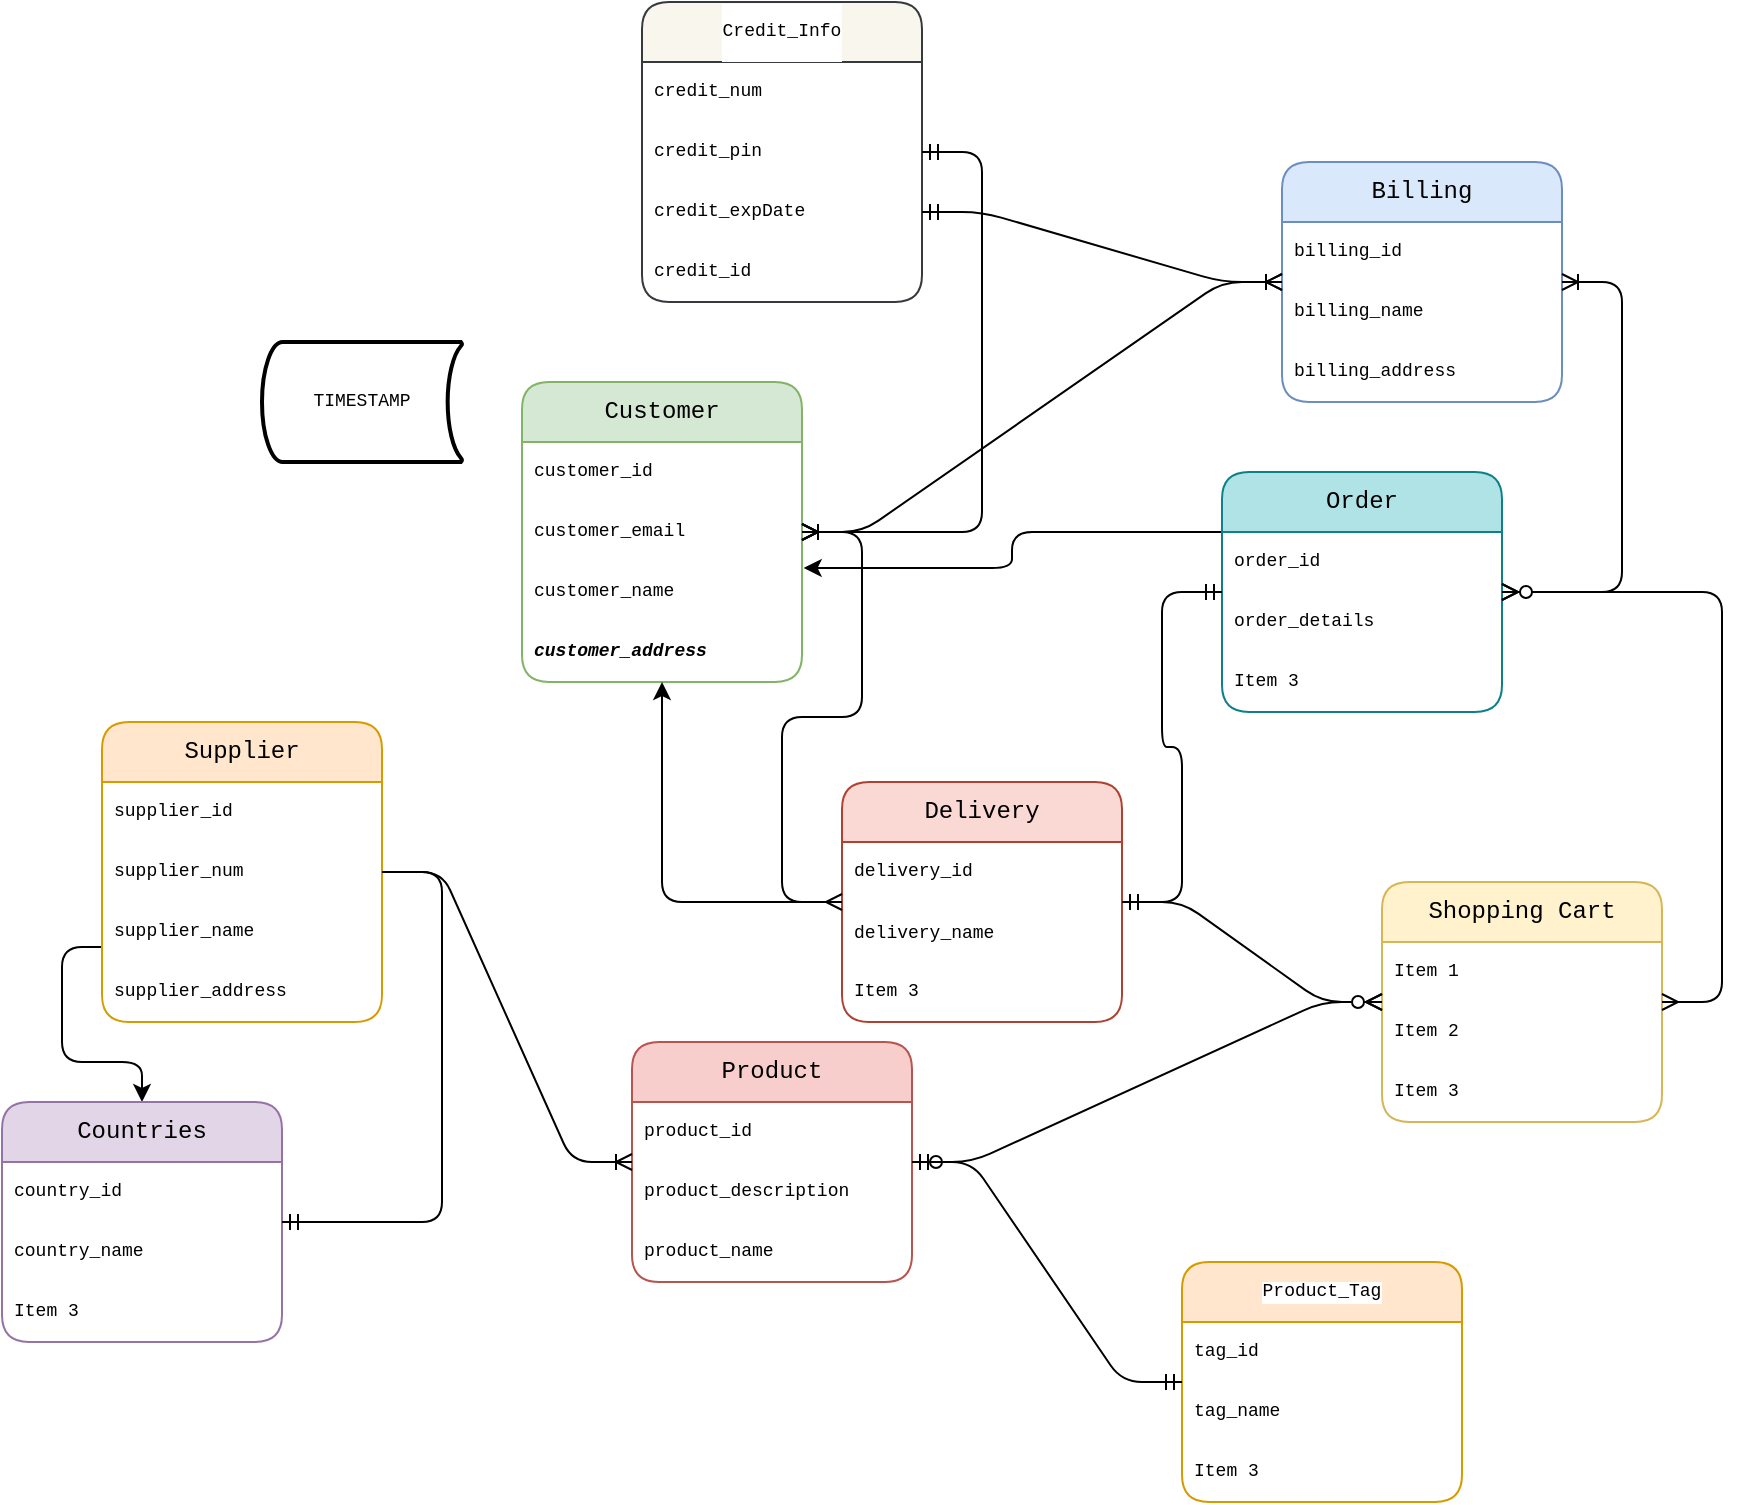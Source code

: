 <mxfile version="20.8.22" type="github">
  <diagram name="Page-1" id="YWpABoFUmQe1NaXI15Zw">
    <mxGraphModel dx="1631" dy="1685" grid="1" gridSize="10" guides="1" tooltips="1" connect="1" arrows="1" fold="1" page="1" pageScale="1" pageWidth="850" pageHeight="1100" math="0" shadow="0">
      <root>
        <mxCell id="0" />
        <mxCell id="1" parent="0" />
        <mxCell id="wy4c9mbsXyodpzU9gjJJ-7" style="edgeStyle=orthogonalEdgeStyle;rounded=1;orthogonalLoop=1;jettySize=auto;html=1;exitX=0;exitY=0.25;exitDx=0;exitDy=0;entryX=1.006;entryY=0.1;entryDx=0;entryDy=0;entryPerimeter=0;" parent="1" source="mjoqd2JL3-UamSWrY_jR-5" target="mjoqd2JL3-UamSWrY_jR-15" edge="1">
          <mxGeometry relative="1" as="geometry" />
        </mxCell>
        <mxCell id="mjoqd2JL3-UamSWrY_jR-5" value="Order" style="swimlane;fontStyle=0;childLayout=stackLayout;horizontal=1;startSize=30;horizontalStack=0;resizeParent=1;resizeParentMax=0;resizeLast=0;collapsible=1;marginBottom=0;whiteSpace=wrap;html=1;fontFamily=Courier New;fillColor=#b0e3e6;strokeColor=#0e8088;rounded=1;" parent="1" vertex="1">
          <mxGeometry x="580" y="-65" width="140" height="120" as="geometry" />
        </mxCell>
        <mxCell id="mjoqd2JL3-UamSWrY_jR-6" value="order_id" style="text;strokeColor=none;fillColor=none;align=left;verticalAlign=middle;spacingLeft=4;spacingRight=4;overflow=hidden;points=[[0,0.5],[1,0.5]];portConstraint=eastwest;rotatable=0;whiteSpace=wrap;html=1;fontSize=9;rounded=1;fontFamily=Courier New;" parent="mjoqd2JL3-UamSWrY_jR-5" vertex="1">
          <mxGeometry y="30" width="140" height="30" as="geometry" />
        </mxCell>
        <mxCell id="mjoqd2JL3-UamSWrY_jR-7" value="order_details" style="text;strokeColor=none;fillColor=none;align=left;verticalAlign=middle;spacingLeft=4;spacingRight=4;overflow=hidden;points=[[0,0.5],[1,0.5]];portConstraint=eastwest;rotatable=0;whiteSpace=wrap;html=1;fontSize=9;rounded=1;fontFamily=Courier New;" parent="mjoqd2JL3-UamSWrY_jR-5" vertex="1">
          <mxGeometry y="60" width="140" height="30" as="geometry" />
        </mxCell>
        <mxCell id="mjoqd2JL3-UamSWrY_jR-8" value="Item 3" style="text;strokeColor=none;fillColor=none;align=left;verticalAlign=middle;spacingLeft=4;spacingRight=4;overflow=hidden;points=[[0,0.5],[1,0.5]];portConstraint=eastwest;rotatable=0;whiteSpace=wrap;html=1;fontSize=9;rounded=1;fontFamily=Courier New;" parent="mjoqd2JL3-UamSWrY_jR-5" vertex="1">
          <mxGeometry y="90" width="140" height="30" as="geometry" />
        </mxCell>
        <mxCell id="wy4c9mbsXyodpzU9gjJJ-11" style="edgeStyle=orthogonalEdgeStyle;rounded=1;orthogonalLoop=1;jettySize=auto;html=1;exitX=0;exitY=0.75;exitDx=0;exitDy=0;" parent="1" source="mjoqd2JL3-UamSWrY_jR-9" target="mjoqd2JL3-UamSWrY_jR-29" edge="1">
          <mxGeometry relative="1" as="geometry" />
        </mxCell>
        <mxCell id="mjoqd2JL3-UamSWrY_jR-9" value="Supplier" style="swimlane;fontStyle=0;childLayout=stackLayout;horizontal=1;startSize=30;horizontalStack=0;resizeParent=1;resizeParentMax=0;resizeLast=0;collapsible=1;marginBottom=0;whiteSpace=wrap;html=1;fontFamily=Courier New;fontSize=12;fillColor=#ffe6cc;strokeColor=#d79b00;rounded=1;" parent="1" vertex="1">
          <mxGeometry x="20" y="60" width="140" height="150" as="geometry" />
        </mxCell>
        <mxCell id="mjoqd2JL3-UamSWrY_jR-10" value="supplier_id" style="text;strokeColor=none;fillColor=none;align=left;verticalAlign=middle;spacingLeft=4;spacingRight=4;overflow=hidden;points=[[0,0.5],[1,0.5]];portConstraint=eastwest;rotatable=0;whiteSpace=wrap;html=1;fontFamily=Courier New;fontSize=9;rounded=1;" parent="mjoqd2JL3-UamSWrY_jR-9" vertex="1">
          <mxGeometry y="30" width="140" height="30" as="geometry" />
        </mxCell>
        <mxCell id="wy4c9mbsXyodpzU9gjJJ-44" value="supplier_num" style="text;strokeColor=none;fillColor=none;align=left;verticalAlign=middle;spacingLeft=4;spacingRight=4;overflow=hidden;points=[[0,0.5],[1,0.5]];portConstraint=eastwest;rotatable=0;whiteSpace=wrap;html=1;fontFamily=Courier New;fontSize=9;rounded=1;" parent="mjoqd2JL3-UamSWrY_jR-9" vertex="1">
          <mxGeometry y="60" width="140" height="30" as="geometry" />
        </mxCell>
        <mxCell id="mjoqd2JL3-UamSWrY_jR-11" value="supplier_name" style="text;strokeColor=none;fillColor=none;align=left;verticalAlign=middle;spacingLeft=4;spacingRight=4;overflow=hidden;points=[[0,0.5],[1,0.5]];portConstraint=eastwest;rotatable=0;whiteSpace=wrap;html=1;fontSize=9;fontFamily=Courier New;rounded=1;" parent="mjoqd2JL3-UamSWrY_jR-9" vertex="1">
          <mxGeometry y="90" width="140" height="30" as="geometry" />
        </mxCell>
        <mxCell id="mjoqd2JL3-UamSWrY_jR-12" value="supplier_address" style="text;strokeColor=none;fillColor=none;align=left;verticalAlign=middle;spacingLeft=4;spacingRight=4;overflow=hidden;points=[[0,0.5],[1,0.5]];portConstraint=eastwest;rotatable=0;whiteSpace=wrap;html=1;fontFamily=Courier New;fontSize=9;rounded=1;" parent="mjoqd2JL3-UamSWrY_jR-9" vertex="1">
          <mxGeometry y="120" width="140" height="30" as="geometry" />
        </mxCell>
        <mxCell id="mjoqd2JL3-UamSWrY_jR-13" value="Customer" style="swimlane;fontStyle=0;childLayout=stackLayout;horizontal=1;startSize=30;horizontalStack=0;resizeParent=1;resizeParentMax=0;resizeLast=0;collapsible=1;marginBottom=0;whiteSpace=wrap;html=1;fontFamily=Courier New;labelBackgroundColor=none;fillColor=#d5e8d4;strokeColor=#82b366;rounded=1;" parent="1" vertex="1">
          <mxGeometry x="230" y="-110" width="140" height="150" as="geometry" />
        </mxCell>
        <mxCell id="mjoqd2JL3-UamSWrY_jR-14" value="customer_id" style="text;strokeColor=none;fillColor=none;align=left;verticalAlign=middle;spacingLeft=4;spacingRight=4;overflow=hidden;points=[[0,0.5],[1,0.5]];portConstraint=eastwest;rotatable=0;whiteSpace=wrap;html=1;fontSize=9;fontFamily=Courier New;rounded=1;" parent="mjoqd2JL3-UamSWrY_jR-13" vertex="1">
          <mxGeometry y="30" width="140" height="30" as="geometry" />
        </mxCell>
        <mxCell id="wy4c9mbsXyodpzU9gjJJ-27" value="customer_email" style="text;strokeColor=none;fillColor=none;align=left;verticalAlign=middle;spacingLeft=4;spacingRight=4;overflow=hidden;points=[[0,0.5],[1,0.5]];portConstraint=eastwest;rotatable=0;whiteSpace=wrap;html=1;fontSize=9;fontFamily=Courier New;rounded=1;" parent="mjoqd2JL3-UamSWrY_jR-13" vertex="1">
          <mxGeometry y="60" width="140" height="30" as="geometry" />
        </mxCell>
        <mxCell id="mjoqd2JL3-UamSWrY_jR-15" value="customer_name" style="text;strokeColor=none;fillColor=none;align=left;verticalAlign=middle;spacingLeft=4;spacingRight=4;overflow=hidden;points=[[0,0.5],[1,0.5]];portConstraint=eastwest;rotatable=0;whiteSpace=wrap;html=1;fontSize=9;fontFamily=Courier New;rounded=1;" parent="mjoqd2JL3-UamSWrY_jR-13" vertex="1">
          <mxGeometry y="90" width="140" height="30" as="geometry" />
        </mxCell>
        <mxCell id="mjoqd2JL3-UamSWrY_jR-16" value="&lt;b&gt;&lt;i&gt;customer_address&lt;/i&gt;&lt;/b&gt;" style="text;strokeColor=none;fillColor=none;align=left;verticalAlign=middle;spacingLeft=4;spacingRight=4;overflow=hidden;points=[[0,0.5],[1,0.5]];portConstraint=eastwest;rotatable=0;whiteSpace=wrap;html=1;fontFamily=Courier New;fontSize=9;rounded=1;" parent="mjoqd2JL3-UamSWrY_jR-13" vertex="1">
          <mxGeometry y="120" width="140" height="30" as="geometry" />
        </mxCell>
        <mxCell id="wy4c9mbsXyodpzU9gjJJ-5" style="edgeStyle=orthogonalEdgeStyle;rounded=1;orthogonalLoop=1;jettySize=auto;html=1;" parent="1" source="wy4c9mbsXyodpzU9gjJJ-21" target="mjoqd2JL3-UamSWrY_jR-13" edge="1">
          <mxGeometry relative="1" as="geometry">
            <mxPoint x="365" y="70" as="sourcePoint" />
          </mxGeometry>
        </mxCell>
        <mxCell id="mjoqd2JL3-UamSWrY_jR-21" value="Product" style="swimlane;fontStyle=0;childLayout=stackLayout;horizontal=1;startSize=30;horizontalStack=0;resizeParent=1;resizeParentMax=0;resizeLast=0;collapsible=1;marginBottom=0;whiteSpace=wrap;html=1;fontFamily=Courier New;fontSize=12;fillColor=#f8cecc;strokeColor=#b85450;rounded=1;" parent="1" vertex="1">
          <mxGeometry x="285" y="220" width="140" height="120" as="geometry" />
        </mxCell>
        <mxCell id="mjoqd2JL3-UamSWrY_jR-22" value="product_id" style="text;strokeColor=none;fillColor=none;align=left;verticalAlign=middle;spacingLeft=4;spacingRight=4;overflow=hidden;points=[[0,0.5],[1,0.5]];portConstraint=eastwest;rotatable=0;whiteSpace=wrap;html=1;fontSize=9;fontFamily=Courier New;rounded=1;" parent="mjoqd2JL3-UamSWrY_jR-21" vertex="1">
          <mxGeometry y="30" width="140" height="30" as="geometry" />
        </mxCell>
        <mxCell id="mjoqd2JL3-UamSWrY_jR-23" value="product_description" style="text;strokeColor=none;fillColor=none;align=left;verticalAlign=middle;spacingLeft=4;spacingRight=4;overflow=hidden;points=[[0,0.5],[1,0.5]];portConstraint=eastwest;rotatable=0;whiteSpace=wrap;html=1;fontSize=9;fontFamily=Courier New;rounded=1;" parent="mjoqd2JL3-UamSWrY_jR-21" vertex="1">
          <mxGeometry y="60" width="140" height="30" as="geometry" />
        </mxCell>
        <mxCell id="mjoqd2JL3-UamSWrY_jR-24" value="product_name" style="text;strokeColor=none;fillColor=none;align=left;verticalAlign=middle;spacingLeft=4;spacingRight=4;overflow=hidden;points=[[0,0.5],[1,0.5]];portConstraint=eastwest;rotatable=0;whiteSpace=wrap;html=1;fontSize=9;fontFamily=Courier New;rounded=1;" parent="mjoqd2JL3-UamSWrY_jR-21" vertex="1">
          <mxGeometry y="90" width="140" height="30" as="geometry" />
        </mxCell>
        <mxCell id="mjoqd2JL3-UamSWrY_jR-25" value="Shopping Cart" style="swimlane;fontStyle=0;childLayout=stackLayout;horizontal=1;startSize=30;horizontalStack=0;resizeParent=1;resizeParentMax=0;resizeLast=0;collapsible=1;marginBottom=0;whiteSpace=wrap;html=1;fontFamily=Courier New;fontSize=12;fillColor=#fff2cc;strokeColor=#d6b656;rounded=1;" parent="1" vertex="1">
          <mxGeometry x="660" y="140" width="140" height="120" as="geometry" />
        </mxCell>
        <mxCell id="mjoqd2JL3-UamSWrY_jR-26" value="Item 1" style="text;strokeColor=none;fillColor=none;align=left;verticalAlign=middle;spacingLeft=4;spacingRight=4;overflow=hidden;points=[[0,0.5],[1,0.5]];portConstraint=eastwest;rotatable=0;whiteSpace=wrap;html=1;fontSize=9;fontFamily=Courier New;rounded=1;" parent="mjoqd2JL3-UamSWrY_jR-25" vertex="1">
          <mxGeometry y="30" width="140" height="30" as="geometry" />
        </mxCell>
        <mxCell id="mjoqd2JL3-UamSWrY_jR-27" value="Item 2" style="text;strokeColor=none;fillColor=none;align=left;verticalAlign=middle;spacingLeft=4;spacingRight=4;overflow=hidden;points=[[0,0.5],[1,0.5]];portConstraint=eastwest;rotatable=0;whiteSpace=wrap;html=1;fontSize=9;fontFamily=Courier New;rounded=1;" parent="mjoqd2JL3-UamSWrY_jR-25" vertex="1">
          <mxGeometry y="60" width="140" height="30" as="geometry" />
        </mxCell>
        <mxCell id="mjoqd2JL3-UamSWrY_jR-28" value="Item 3" style="text;strokeColor=none;fillColor=none;align=left;verticalAlign=middle;spacingLeft=4;spacingRight=4;overflow=hidden;points=[[0,0.5],[1,0.5]];portConstraint=eastwest;rotatable=0;whiteSpace=wrap;html=1;fontSize=9;fontFamily=Courier New;rounded=1;" parent="mjoqd2JL3-UamSWrY_jR-25" vertex="1">
          <mxGeometry y="90" width="140" height="30" as="geometry" />
        </mxCell>
        <mxCell id="mjoqd2JL3-UamSWrY_jR-29" value="Countries" style="swimlane;fontStyle=0;childLayout=stackLayout;horizontal=1;startSize=30;horizontalStack=0;resizeParent=1;resizeParentMax=0;resizeLast=0;collapsible=1;marginBottom=0;whiteSpace=wrap;html=1;fontFamily=Courier New;fontSize=12;fillColor=#e1d5e7;strokeColor=#9673a6;rounded=1;" parent="1" vertex="1">
          <mxGeometry x="-30" y="250" width="140" height="120" as="geometry" />
        </mxCell>
        <mxCell id="mjoqd2JL3-UamSWrY_jR-30" value="country_id" style="text;strokeColor=none;fillColor=none;align=left;verticalAlign=middle;spacingLeft=4;spacingRight=4;overflow=hidden;points=[[0,0.5],[1,0.5]];portConstraint=eastwest;rotatable=0;whiteSpace=wrap;html=1;fontSize=9;fontFamily=Courier New;rounded=1;" parent="mjoqd2JL3-UamSWrY_jR-29" vertex="1">
          <mxGeometry y="30" width="140" height="30" as="geometry" />
        </mxCell>
        <mxCell id="mjoqd2JL3-UamSWrY_jR-31" value="country_name" style="text;strokeColor=none;fillColor=none;align=left;verticalAlign=middle;spacingLeft=4;spacingRight=4;overflow=hidden;points=[[0,0.5],[1,0.5]];portConstraint=eastwest;rotatable=0;whiteSpace=wrap;html=1;fontSize=9;fontFamily=Courier New;rounded=1;" parent="mjoqd2JL3-UamSWrY_jR-29" vertex="1">
          <mxGeometry y="60" width="140" height="30" as="geometry" />
        </mxCell>
        <mxCell id="mjoqd2JL3-UamSWrY_jR-32" value="Item 3" style="text;strokeColor=none;fillColor=none;align=left;verticalAlign=middle;spacingLeft=4;spacingRight=4;overflow=hidden;points=[[0,0.5],[1,0.5]];portConstraint=eastwest;rotatable=0;whiteSpace=wrap;html=1;fontSize=9;fontFamily=Courier New;rounded=1;" parent="mjoqd2JL3-UamSWrY_jR-29" vertex="1">
          <mxGeometry y="90" width="140" height="30" as="geometry" />
        </mxCell>
        <mxCell id="wy4c9mbsXyodpzU9gjJJ-2" value="" style="edgeStyle=entityRelationEdgeStyle;fontSize=12;html=1;endArrow=ERoneToMany;rounded=1;hachureGap=4;fontFamily=Architects Daughter;fontSource=https%3A%2F%2Ffonts.googleapis.com%2Fcss%3Ffamily%3DArchitects%2BDaughter;" parent="1" source="mjoqd2JL3-UamSWrY_jR-9" target="mjoqd2JL3-UamSWrY_jR-21" edge="1">
          <mxGeometry width="100" height="100" relative="1" as="geometry">
            <mxPoint x="180" y="120" as="sourcePoint" />
            <mxPoint x="230" y="170" as="targetPoint" />
          </mxGeometry>
        </mxCell>
        <mxCell id="wy4c9mbsXyodpzU9gjJJ-8" value="" style="edgeStyle=entityRelationEdgeStyle;fontSize=12;html=1;endArrow=ERmany;startArrow=ERmany;rounded=1;" parent="1" source="mjoqd2JL3-UamSWrY_jR-25" target="mjoqd2JL3-UamSWrY_jR-5" edge="1">
          <mxGeometry width="100" height="100" relative="1" as="geometry">
            <mxPoint x="760" y="180" as="sourcePoint" />
            <mxPoint x="860" y="80" as="targetPoint" />
          </mxGeometry>
        </mxCell>
        <mxCell id="wy4c9mbsXyodpzU9gjJJ-10" value="" style="edgeStyle=entityRelationEdgeStyle;fontSize=12;html=1;endArrow=ERmandOne;rounded=1;" parent="1" source="mjoqd2JL3-UamSWrY_jR-9" target="mjoqd2JL3-UamSWrY_jR-29" edge="1">
          <mxGeometry width="100" height="100" relative="1" as="geometry">
            <mxPoint x="-20" y="100" as="sourcePoint" />
            <mxPoint x="80" as="targetPoint" />
          </mxGeometry>
        </mxCell>
        <mxCell id="wy4c9mbsXyodpzU9gjJJ-21" value="Delivery" style="swimlane;fontStyle=0;childLayout=stackLayout;horizontal=1;startSize=30;horizontalStack=0;resizeParent=1;resizeParentMax=0;resizeLast=0;collapsible=1;marginBottom=0;whiteSpace=wrap;html=1;fillColor=#fad9d5;strokeColor=#ae4132;rounded=1;fontFamily=Courier New;" parent="1" vertex="1">
          <mxGeometry x="390" y="90" width="140" height="120" as="geometry" />
        </mxCell>
        <mxCell id="wy4c9mbsXyodpzU9gjJJ-22" value="delivery_id" style="text;strokeColor=none;fillColor=none;align=left;verticalAlign=middle;spacingLeft=4;spacingRight=4;overflow=hidden;points=[[0,0.5],[1,0.5]];portConstraint=eastwest;rotatable=0;whiteSpace=wrap;html=1;rounded=1;fontFamily=Courier New;fontSize=9;" parent="wy4c9mbsXyodpzU9gjJJ-21" vertex="1">
          <mxGeometry y="30" width="140" height="30" as="geometry" />
        </mxCell>
        <mxCell id="wy4c9mbsXyodpzU9gjJJ-23" value="&lt;font style=&quot;font-size: 9px;&quot;&gt;delivery_name&lt;/font&gt;" style="text;strokeColor=none;fillColor=none;align=left;verticalAlign=middle;spacingLeft=4;spacingRight=4;overflow=hidden;points=[[0,0.5],[1,0.5]];portConstraint=eastwest;rotatable=0;whiteSpace=wrap;html=1;rounded=1;fontFamily=Courier New;" parent="wy4c9mbsXyodpzU9gjJJ-21" vertex="1">
          <mxGeometry y="60" width="140" height="30" as="geometry" />
        </mxCell>
        <mxCell id="wy4c9mbsXyodpzU9gjJJ-24" value="Item 3" style="text;strokeColor=none;fillColor=none;align=left;verticalAlign=middle;spacingLeft=4;spacingRight=4;overflow=hidden;points=[[0,0.5],[1,0.5]];portConstraint=eastwest;rotatable=0;whiteSpace=wrap;html=1;rounded=1;fontSize=9;fontFamily=Courier New;" parent="wy4c9mbsXyodpzU9gjJJ-21" vertex="1">
          <mxGeometry y="90" width="140" height="30" as="geometry" />
        </mxCell>
        <mxCell id="wy4c9mbsXyodpzU9gjJJ-29" value="" style="edgeStyle=entityRelationEdgeStyle;fontSize=12;html=1;endArrow=ERmany;rounded=1;" parent="1" source="wy4c9mbsXyodpzU9gjJJ-21" target="mjoqd2JL3-UamSWrY_jR-25" edge="1">
          <mxGeometry width="100" height="100" relative="1" as="geometry">
            <mxPoint x="510" y="170" as="sourcePoint" />
            <mxPoint x="610" y="70" as="targetPoint" />
          </mxGeometry>
        </mxCell>
        <mxCell id="wy4c9mbsXyodpzU9gjJJ-30" value="" style="edgeStyle=entityRelationEdgeStyle;fontSize=12;html=1;endArrow=ERmandOne;startArrow=ERmandOne;rounded=1;" parent="1" source="wy4c9mbsXyodpzU9gjJJ-21" target="mjoqd2JL3-UamSWrY_jR-5" edge="1">
          <mxGeometry width="100" height="100" relative="1" as="geometry">
            <mxPoint x="510" y="200" as="sourcePoint" />
            <mxPoint x="610" y="100" as="targetPoint" />
          </mxGeometry>
        </mxCell>
        <mxCell id="wy4c9mbsXyodpzU9gjJJ-31" value="" style="edgeStyle=entityRelationEdgeStyle;fontSize=12;html=1;endArrow=ERzeroToMany;startArrow=ERzeroToOne;rounded=1;" parent="1" source="mjoqd2JL3-UamSWrY_jR-21" target="mjoqd2JL3-UamSWrY_jR-25" edge="1">
          <mxGeometry width="100" height="100" relative="1" as="geometry">
            <mxPoint x="760" y="400" as="sourcePoint" />
            <mxPoint x="860" y="300" as="targetPoint" />
          </mxGeometry>
        </mxCell>
        <mxCell id="wy4c9mbsXyodpzU9gjJJ-33" value="Billing" style="swimlane;fontStyle=0;childLayout=stackLayout;horizontal=1;startSize=30;horizontalStack=0;resizeParent=1;resizeParentMax=0;resizeLast=0;collapsible=1;marginBottom=0;whiteSpace=wrap;html=1;rounded=1;fontFamily=Courier New;fillColor=#dae8fc;strokeColor=#6c8ebf;" parent="1" vertex="1">
          <mxGeometry x="610" y="-220" width="140" height="120" as="geometry" />
        </mxCell>
        <mxCell id="wy4c9mbsXyodpzU9gjJJ-34" value="billing_id" style="text;strokeColor=none;fillColor=none;align=left;verticalAlign=middle;spacingLeft=4;spacingRight=4;overflow=hidden;points=[[0,0.5],[1,0.5]];portConstraint=eastwest;rotatable=0;whiteSpace=wrap;html=1;rounded=1;fontFamily=Courier New;labelBackgroundColor=default;fontSize=9;" parent="wy4c9mbsXyodpzU9gjJJ-33" vertex="1">
          <mxGeometry y="30" width="140" height="30" as="geometry" />
        </mxCell>
        <mxCell id="wy4c9mbsXyodpzU9gjJJ-35" value="billing_name" style="text;strokeColor=none;fillColor=none;align=left;verticalAlign=middle;spacingLeft=4;spacingRight=4;overflow=hidden;points=[[0,0.5],[1,0.5]];portConstraint=eastwest;rotatable=0;whiteSpace=wrap;html=1;rounded=1;fontFamily=Courier New;fontSize=9;" parent="wy4c9mbsXyodpzU9gjJJ-33" vertex="1">
          <mxGeometry y="60" width="140" height="30" as="geometry" />
        </mxCell>
        <mxCell id="wy4c9mbsXyodpzU9gjJJ-36" value="billing_address" style="text;strokeColor=none;fillColor=none;align=left;verticalAlign=middle;spacingLeft=4;spacingRight=4;overflow=hidden;points=[[0,0.5],[1,0.5]];portConstraint=eastwest;rotatable=0;whiteSpace=wrap;html=1;rounded=1;fontSize=9;fontFamily=Courier New;" parent="wy4c9mbsXyodpzU9gjJJ-33" vertex="1">
          <mxGeometry y="90" width="140" height="30" as="geometry" />
        </mxCell>
        <mxCell id="wy4c9mbsXyodpzU9gjJJ-37" value="" style="edgeStyle=entityRelationEdgeStyle;fontSize=12;html=1;endArrow=ERoneToMany;startArrow=ERzeroToMany;rounded=1;hachureGap=4;fontFamily=Courier New;" parent="1" source="mjoqd2JL3-UamSWrY_jR-5" target="wy4c9mbsXyodpzU9gjJJ-33" edge="1">
          <mxGeometry width="100" height="100" relative="1" as="geometry">
            <mxPoint x="430" y="-130" as="sourcePoint" />
            <mxPoint x="530" y="-230" as="targetPoint" />
          </mxGeometry>
        </mxCell>
        <mxCell id="wy4c9mbsXyodpzU9gjJJ-38" value="" style="edgeStyle=entityRelationEdgeStyle;fontSize=12;html=1;endArrow=ERoneToMany;startArrow=ERoneToMany;rounded=1;hachureGap=4;fontFamily=Courier New;" parent="1" source="mjoqd2JL3-UamSWrY_jR-13" target="wy4c9mbsXyodpzU9gjJJ-33" edge="1">
          <mxGeometry width="100" height="100" relative="1" as="geometry">
            <mxPoint x="580" y="100" as="sourcePoint" />
            <mxPoint x="790" y="-110" as="targetPoint" />
          </mxGeometry>
        </mxCell>
        <mxCell id="wy4c9mbsXyodpzU9gjJJ-39" value="TIMESTAMP" style="strokeWidth=2;html=1;shape=mxgraph.flowchart.stored_data;whiteSpace=wrap;hachureGap=4;fontFamily=Courier New;fontSize=9;rounded=1;" parent="1" vertex="1">
          <mxGeometry x="100" y="-130" width="100" height="60" as="geometry" />
        </mxCell>
        <mxCell id="wy4c9mbsXyodpzU9gjJJ-40" value="Product_Tag" style="swimlane;fontStyle=0;childLayout=stackLayout;horizontal=1;startSize=30;horizontalStack=0;resizeParent=1;resizeParentMax=0;resizeLast=0;collapsible=1;marginBottom=0;whiteSpace=wrap;html=1;labelBackgroundColor=default;fontFamily=Courier New;fontSize=9;fillColor=#ffe6cc;strokeColor=#d79b00;rounded=1;" parent="1" vertex="1">
          <mxGeometry x="560" y="330" width="140" height="120" as="geometry" />
        </mxCell>
        <mxCell id="wy4c9mbsXyodpzU9gjJJ-41" value="tag_id" style="text;strokeColor=none;fillColor=none;align=left;verticalAlign=middle;spacingLeft=4;spacingRight=4;overflow=hidden;points=[[0,0.5],[1,0.5]];portConstraint=eastwest;rotatable=0;whiteSpace=wrap;html=1;fontSize=9;fontFamily=Courier New;rounded=1;" parent="wy4c9mbsXyodpzU9gjJJ-40" vertex="1">
          <mxGeometry y="30" width="140" height="30" as="geometry" />
        </mxCell>
        <mxCell id="wy4c9mbsXyodpzU9gjJJ-42" value="tag_name" style="text;strokeColor=none;fillColor=none;align=left;verticalAlign=middle;spacingLeft=4;spacingRight=4;overflow=hidden;points=[[0,0.5],[1,0.5]];portConstraint=eastwest;rotatable=0;whiteSpace=wrap;html=1;fontSize=9;fontFamily=Courier New;rounded=1;" parent="wy4c9mbsXyodpzU9gjJJ-40" vertex="1">
          <mxGeometry y="60" width="140" height="30" as="geometry" />
        </mxCell>
        <mxCell id="wy4c9mbsXyodpzU9gjJJ-43" value="Item 3" style="text;strokeColor=none;fillColor=none;align=left;verticalAlign=middle;spacingLeft=4;spacingRight=4;overflow=hidden;points=[[0,0.5],[1,0.5]];portConstraint=eastwest;rotatable=0;whiteSpace=wrap;html=1;fontSize=9;fontFamily=Courier New;rounded=1;" parent="wy4c9mbsXyodpzU9gjJJ-40" vertex="1">
          <mxGeometry y="90" width="140" height="30" as="geometry" />
        </mxCell>
        <mxCell id="wy4c9mbsXyodpzU9gjJJ-45" value="&lt;p&gt;Credit_Info&lt;/p&gt;" style="swimlane;fontStyle=0;childLayout=stackLayout;horizontal=1;startSize=30;horizontalStack=0;resizeParent=1;resizeParentMax=0;resizeLast=0;collapsible=1;marginBottom=0;whiteSpace=wrap;html=1;labelBackgroundColor=default;fontFamily=Courier New;fontSize=9;fillColor=#f9f7ed;strokeColor=#36393d;rounded=1;" parent="1" vertex="1">
          <mxGeometry x="290" y="-300" width="140" height="150" as="geometry" />
        </mxCell>
        <mxCell id="wy4c9mbsXyodpzU9gjJJ-46" value="credit_num" style="text;strokeColor=none;fillColor=none;align=left;verticalAlign=middle;spacingLeft=4;spacingRight=4;overflow=hidden;points=[[0,0.5],[1,0.5]];portConstraint=eastwest;rotatable=0;whiteSpace=wrap;html=1;fontSize=9;fontFamily=Courier New;rounded=1;" parent="wy4c9mbsXyodpzU9gjJJ-45" vertex="1">
          <mxGeometry y="30" width="140" height="30" as="geometry" />
        </mxCell>
        <mxCell id="wy4c9mbsXyodpzU9gjJJ-47" value="credit_pin" style="text;strokeColor=none;fillColor=none;align=left;verticalAlign=middle;spacingLeft=4;spacingRight=4;overflow=hidden;points=[[0,0.5],[1,0.5]];portConstraint=eastwest;rotatable=0;whiteSpace=wrap;html=1;fontSize=9;fontFamily=Courier New;rounded=1;" parent="wy4c9mbsXyodpzU9gjJJ-45" vertex="1">
          <mxGeometry y="60" width="140" height="30" as="geometry" />
        </mxCell>
        <mxCell id="wy4c9mbsXyodpzU9gjJJ-48" value="credit_expDate" style="text;strokeColor=none;fillColor=none;align=left;verticalAlign=middle;spacingLeft=4;spacingRight=4;overflow=hidden;points=[[0,0.5],[1,0.5]];portConstraint=eastwest;rotatable=0;whiteSpace=wrap;html=1;fontSize=9;fontFamily=Courier New;rounded=1;" parent="wy4c9mbsXyodpzU9gjJJ-45" vertex="1">
          <mxGeometry y="90" width="140" height="30" as="geometry" />
        </mxCell>
        <mxCell id="wy4c9mbsXyodpzU9gjJJ-49" value="credit_id" style="text;strokeColor=none;fillColor=none;align=left;verticalAlign=middle;spacingLeft=4;spacingRight=4;overflow=hidden;points=[[0,0.5],[1,0.5]];portConstraint=eastwest;rotatable=0;whiteSpace=wrap;html=1;fontSize=9;fontFamily=Courier New;rounded=1;" parent="wy4c9mbsXyodpzU9gjJJ-45" vertex="1">
          <mxGeometry y="120" width="140" height="30" as="geometry" />
        </mxCell>
        <mxCell id="wy4c9mbsXyodpzU9gjJJ-50" value="" style="edgeStyle=entityRelationEdgeStyle;fontSize=12;html=1;endArrow=ERoneToMany;startArrow=ERmandOne;rounded=1;fontFamily=Courier New;" parent="1" source="wy4c9mbsXyodpzU9gjJJ-45" target="mjoqd2JL3-UamSWrY_jR-13" edge="1">
          <mxGeometry width="100" height="100" relative="1" as="geometry">
            <mxPoint x="390" y="40" as="sourcePoint" />
            <mxPoint x="530" y="-250" as="targetPoint" />
          </mxGeometry>
        </mxCell>
        <mxCell id="wy4c9mbsXyodpzU9gjJJ-53" value="" style="edgeStyle=entityRelationEdgeStyle;fontSize=12;html=1;endArrow=ERoneToMany;startArrow=ERmandOne;rounded=1;fontFamily=Courier New;" parent="1" source="wy4c9mbsXyodpzU9gjJJ-48" target="wy4c9mbsXyodpzU9gjJJ-33" edge="1">
          <mxGeometry width="100" height="100" relative="1" as="geometry">
            <mxPoint x="390" y="40" as="sourcePoint" />
            <mxPoint x="490" y="-60" as="targetPoint" />
          </mxGeometry>
        </mxCell>
        <mxCell id="wy4c9mbsXyodpzU9gjJJ-54" value="" style="edgeStyle=entityRelationEdgeStyle;fontSize=12;html=1;endArrow=ERmandOne;startArrow=ERmandOne;rounded=1;fontFamily=Courier New;" parent="1" source="wy4c9mbsXyodpzU9gjJJ-40" target="mjoqd2JL3-UamSWrY_jR-21" edge="1">
          <mxGeometry width="100" height="100" relative="1" as="geometry">
            <mxPoint x="480" y="430" as="sourcePoint" />
            <mxPoint x="580" y="330" as="targetPoint" />
          </mxGeometry>
        </mxCell>
        <mxCell id="wy4c9mbsXyodpzU9gjJJ-56" value="" style="edgeStyle=entityRelationEdgeStyle;fontSize=12;html=1;endArrow=ERmany;startArrow=ERmany;rounded=1;fontFamily=Courier New;" parent="1" source="mjoqd2JL3-UamSWrY_jR-13" target="wy4c9mbsXyodpzU9gjJJ-21" edge="1">
          <mxGeometry width="100" height="100" relative="1" as="geometry">
            <mxPoint x="510" y="50" as="sourcePoint" />
            <mxPoint x="520" y="90" as="targetPoint" />
          </mxGeometry>
        </mxCell>
      </root>
    </mxGraphModel>
  </diagram>
</mxfile>

